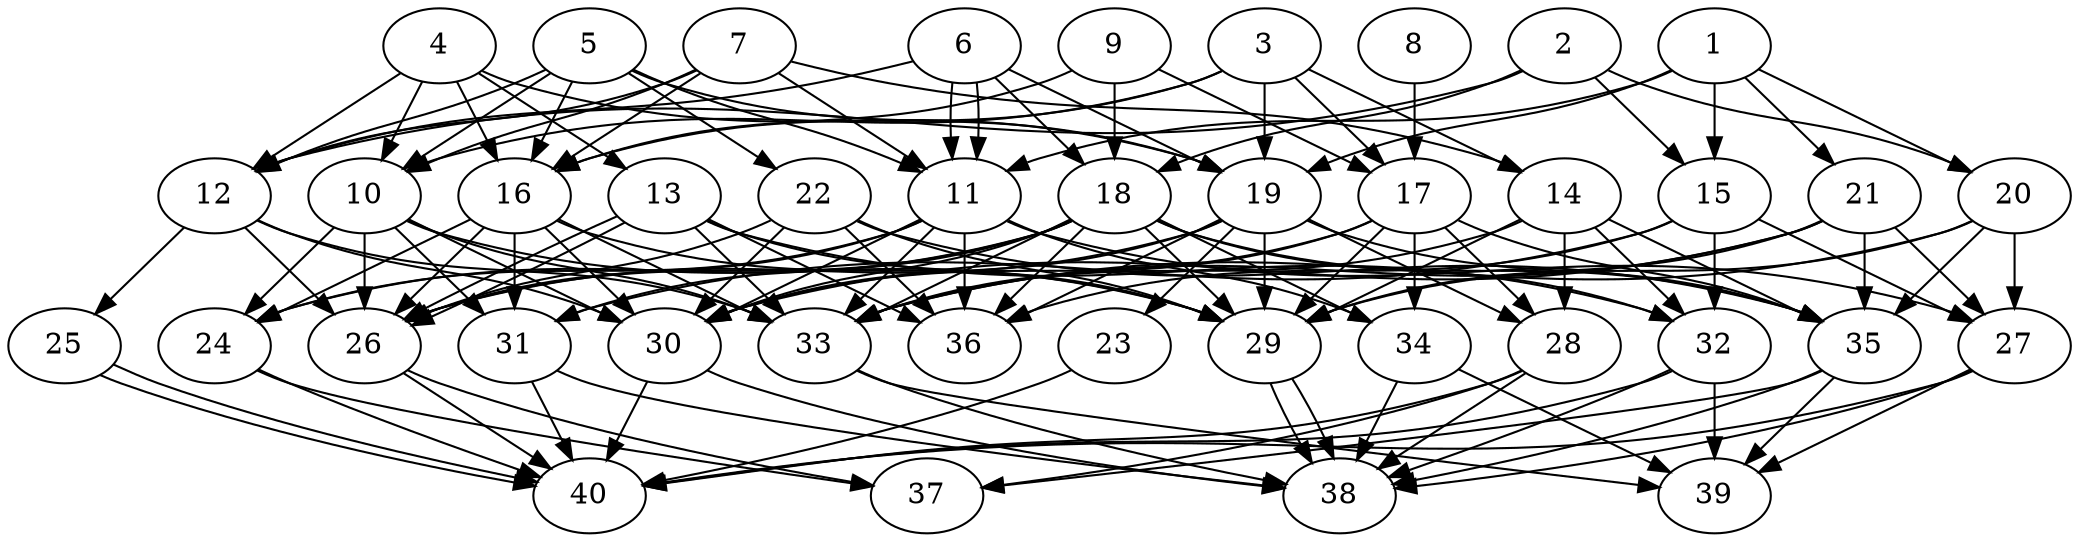 // DAG automatically generated by daggen at Thu Oct  3 14:06:49 2019
// ./daggen --dot -n 40 --ccr 0.3 --fat 0.7 --regular 0.7 --density 0.7 --mindata 5242880 --maxdata 52428800 
digraph G {
  1 [size="84852053", alpha="0.16", expect_size="25455616"] 
  1 -> 11 [size ="25455616"]
  1 -> 15 [size ="25455616"]
  1 -> 19 [size ="25455616"]
  1 -> 20 [size ="25455616"]
  1 -> 21 [size ="25455616"]
  2 [size="123521707", alpha="0.09", expect_size="37056512"] 
  2 -> 12 [size ="37056512"]
  2 -> 15 [size ="37056512"]
  2 -> 18 [size ="37056512"]
  2 -> 20 [size ="37056512"]
  3 [size="63795200", alpha="0.08", expect_size="19138560"] 
  3 -> 10 [size ="19138560"]
  3 -> 14 [size ="19138560"]
  3 -> 16 [size ="19138560"]
  3 -> 17 [size ="19138560"]
  3 -> 19 [size ="19138560"]
  4 [size="174588587", alpha="0.13", expect_size="52376576"] 
  4 -> 10 [size ="52376576"]
  4 -> 12 [size ="52376576"]
  4 -> 13 [size ="52376576"]
  4 -> 16 [size ="52376576"]
  4 -> 19 [size ="52376576"]
  5 [size="127542613", alpha="0.05", expect_size="38262784"] 
  5 -> 10 [size ="38262784"]
  5 -> 11 [size ="38262784"]
  5 -> 12 [size ="38262784"]
  5 -> 16 [size ="38262784"]
  5 -> 19 [size ="38262784"]
  5 -> 22 [size ="38262784"]
  6 [size="120773973", alpha="0.07", expect_size="36232192"] 
  6 -> 11 [size ="36232192"]
  6 -> 11 [size ="36232192"]
  6 -> 12 [size ="36232192"]
  6 -> 18 [size ="36232192"]
  6 -> 19 [size ="36232192"]
  7 [size="64774827", alpha="0.16", expect_size="19432448"] 
  7 -> 10 [size ="19432448"]
  7 -> 11 [size ="19432448"]
  7 -> 12 [size ="19432448"]
  7 -> 14 [size ="19432448"]
  7 -> 16 [size ="19432448"]
  8 [size="70045013", alpha="0.19", expect_size="21013504"] 
  8 -> 17 [size ="21013504"]
  9 [size="95320747", alpha="0.13", expect_size="28596224"] 
  9 -> 16 [size ="28596224"]
  9 -> 17 [size ="28596224"]
  9 -> 18 [size ="28596224"]
  10 [size="98874027", alpha="0.06", expect_size="29662208"] 
  10 -> 24 [size ="29662208"]
  10 -> 26 [size ="29662208"]
  10 -> 29 [size ="29662208"]
  10 -> 30 [size ="29662208"]
  10 -> 31 [size ="29662208"]
  10 -> 33 [size ="29662208"]
  11 [size="51165867", alpha="0.08", expect_size="15349760"] 
  11 -> 24 [size ="15349760"]
  11 -> 26 [size ="15349760"]
  11 -> 27 [size ="15349760"]
  11 -> 30 [size ="15349760"]
  11 -> 33 [size ="15349760"]
  11 -> 34 [size ="15349760"]
  11 -> 36 [size ="15349760"]
  12 [size="17677653", alpha="0.17", expect_size="5303296"] 
  12 -> 25 [size ="5303296"]
  12 -> 26 [size ="5303296"]
  12 -> 30 [size ="5303296"]
  12 -> 33 [size ="5303296"]
  13 [size="90030080", alpha="0.11", expect_size="27009024"] 
  13 -> 26 [size ="27009024"]
  13 -> 26 [size ="27009024"]
  13 -> 29 [size ="27009024"]
  13 -> 32 [size ="27009024"]
  13 -> 33 [size ="27009024"]
  13 -> 36 [size ="27009024"]
  14 [size="152429227", alpha="0.17", expect_size="45728768"] 
  14 -> 28 [size ="45728768"]
  14 -> 29 [size ="45728768"]
  14 -> 32 [size ="45728768"]
  14 -> 33 [size ="45728768"]
  14 -> 35 [size ="45728768"]
  15 [size="99232427", alpha="0.19", expect_size="29769728"] 
  15 -> 27 [size ="29769728"]
  15 -> 31 [size ="29769728"]
  15 -> 32 [size ="29769728"]
  15 -> 36 [size ="29769728"]
  16 [size="135434240", alpha="0.02", expect_size="40630272"] 
  16 -> 24 [size ="40630272"]
  16 -> 26 [size ="40630272"]
  16 -> 29 [size ="40630272"]
  16 -> 30 [size ="40630272"]
  16 -> 31 [size ="40630272"]
  16 -> 33 [size ="40630272"]
  17 [size="34880853", alpha="0.09", expect_size="10464256"] 
  17 -> 28 [size ="10464256"]
  17 -> 29 [size ="10464256"]
  17 -> 30 [size ="10464256"]
  17 -> 33 [size ="10464256"]
  17 -> 34 [size ="10464256"]
  17 -> 35 [size ="10464256"]
  18 [size="161488213", alpha="0.10", expect_size="48446464"] 
  18 -> 24 [size ="48446464"]
  18 -> 26 [size ="48446464"]
  18 -> 29 [size ="48446464"]
  18 -> 30 [size ="48446464"]
  18 -> 31 [size ="48446464"]
  18 -> 32 [size ="48446464"]
  18 -> 33 [size ="48446464"]
  18 -> 34 [size ="48446464"]
  18 -> 35 [size ="48446464"]
  18 -> 36 [size ="48446464"]
  19 [size="151309653", alpha="0.14", expect_size="45392896"] 
  19 -> 23 [size ="45392896"]
  19 -> 26 [size ="45392896"]
  19 -> 28 [size ="45392896"]
  19 -> 29 [size ="45392896"]
  19 -> 30 [size ="45392896"]
  19 -> 35 [size ="45392896"]
  19 -> 36 [size ="45392896"]
  20 [size="93163520", alpha="0.11", expect_size="27949056"] 
  20 -> 27 [size ="27949056"]
  20 -> 29 [size ="27949056"]
  20 -> 33 [size ="27949056"]
  20 -> 35 [size ="27949056"]
  21 [size="143950507", alpha="0.15", expect_size="43185152"] 
  21 -> 27 [size ="43185152"]
  21 -> 29 [size ="43185152"]
  21 -> 30 [size ="43185152"]
  21 -> 33 [size ="43185152"]
  21 -> 35 [size ="43185152"]
  22 [size="48264533", alpha="0.14", expect_size="14479360"] 
  22 -> 26 [size ="14479360"]
  22 -> 29 [size ="14479360"]
  22 -> 30 [size ="14479360"]
  22 -> 35 [size ="14479360"]
  22 -> 36 [size ="14479360"]
  23 [size="27501227", alpha="0.18", expect_size="8250368"] 
  23 -> 40 [size ="8250368"]
  24 [size="110230187", alpha="0.02", expect_size="33069056"] 
  24 -> 37 [size ="33069056"]
  24 -> 40 [size ="33069056"]
  25 [size="86227627", alpha="0.00", expect_size="25868288"] 
  25 -> 40 [size ="25868288"]
  25 -> 40 [size ="25868288"]
  26 [size="77329067", alpha="0.12", expect_size="23198720"] 
  26 -> 37 [size ="23198720"]
  26 -> 40 [size ="23198720"]
  27 [size="93231787", alpha="0.09", expect_size="27969536"] 
  27 -> 38 [size ="27969536"]
  27 -> 39 [size ="27969536"]
  27 -> 40 [size ="27969536"]
  28 [size="167775573", alpha="0.13", expect_size="50332672"] 
  28 -> 37 [size ="50332672"]
  28 -> 38 [size ="50332672"]
  28 -> 40 [size ="50332672"]
  29 [size="89606827", alpha="0.07", expect_size="26882048"] 
  29 -> 38 [size ="26882048"]
  29 -> 38 [size ="26882048"]
  30 [size="45605547", alpha="0.11", expect_size="13681664"] 
  30 -> 38 [size ="13681664"]
  30 -> 40 [size ="13681664"]
  31 [size="129365333", alpha="0.20", expect_size="38809600"] 
  31 -> 38 [size ="38809600"]
  31 -> 40 [size ="38809600"]
  32 [size="93689173", alpha="0.08", expect_size="28106752"] 
  32 -> 38 [size ="28106752"]
  32 -> 39 [size ="28106752"]
  32 -> 40 [size ="28106752"]
  33 [size="44622507", alpha="0.06", expect_size="13386752"] 
  33 -> 38 [size ="13386752"]
  33 -> 39 [size ="13386752"]
  34 [size="28494507", alpha="0.01", expect_size="8548352"] 
  34 -> 38 [size ="8548352"]
  34 -> 39 [size ="8548352"]
  35 [size="45124267", alpha="0.06", expect_size="13537280"] 
  35 -> 37 [size ="13537280"]
  35 -> 38 [size ="13537280"]
  35 -> 39 [size ="13537280"]
  36 [size="47295147", alpha="0.06", expect_size="14188544"] 
  37 [size="138308267", alpha="0.09", expect_size="41492480"] 
  38 [size="50885973", alpha="0.10", expect_size="15265792"] 
  39 [size="152173227", alpha="0.08", expect_size="45651968"] 
  40 [size="48155307", alpha="0.15", expect_size="14446592"] 
}
